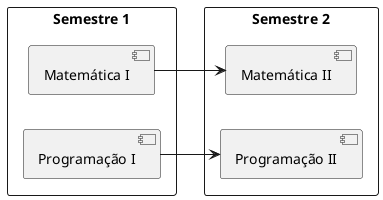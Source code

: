 @startuml
left to right direction
skinparam packageStyle rectangle

package "Semestre 1" {
    [Matemática I]
    [Programação I]
}

package "Semestre 2" {
    [Matemática I] --> [Matemática II] 
    [Programação I] --> [Programação II] 
}
@enduml
